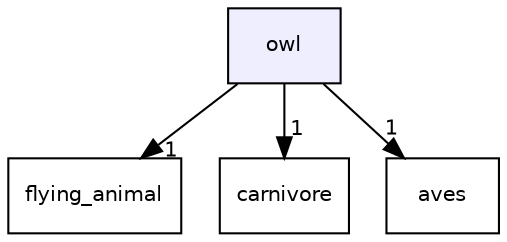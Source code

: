 digraph "owl" {
  compound=true
  node [ fontsize="10", fontname="Helvetica"];
  edge [ labelfontsize="10", labelfontname="Helvetica"];
  dir_ef9c08334a541937acaa47daade78384 [shape=box, label="owl", style="filled", fillcolor="#eeeeff", pencolor="black", URL="dir_ef9c08334a541937acaa47daade78384.html"];
  dir_b1c35ce512719b49e7917450efc9175b [shape=box label="flying_animal" URL="dir_b1c35ce512719b49e7917450efc9175b.html"];
  dir_edf397f3234c08e1347fc2ffaa9619ef [shape=box label="carnivore" URL="dir_edf397f3234c08e1347fc2ffaa9619ef.html"];
  dir_f8960d0c328634cb81407409d616a6c5 [shape=box label="aves" URL="dir_f8960d0c328634cb81407409d616a6c5.html"];
  dir_ef9c08334a541937acaa47daade78384->dir_b1c35ce512719b49e7917450efc9175b [headlabel="1", labeldistance=1.5 headhref="dir_000034_000018.html"];
  dir_ef9c08334a541937acaa47daade78384->dir_edf397f3234c08e1347fc2ffaa9619ef [headlabel="1", labeldistance=1.5 headhref="dir_000034_000005.html"];
  dir_ef9c08334a541937acaa47daade78384->dir_f8960d0c328634cb81407409d616a6c5 [headlabel="1", labeldistance=1.5 headhref="dir_000034_000003.html"];
}
